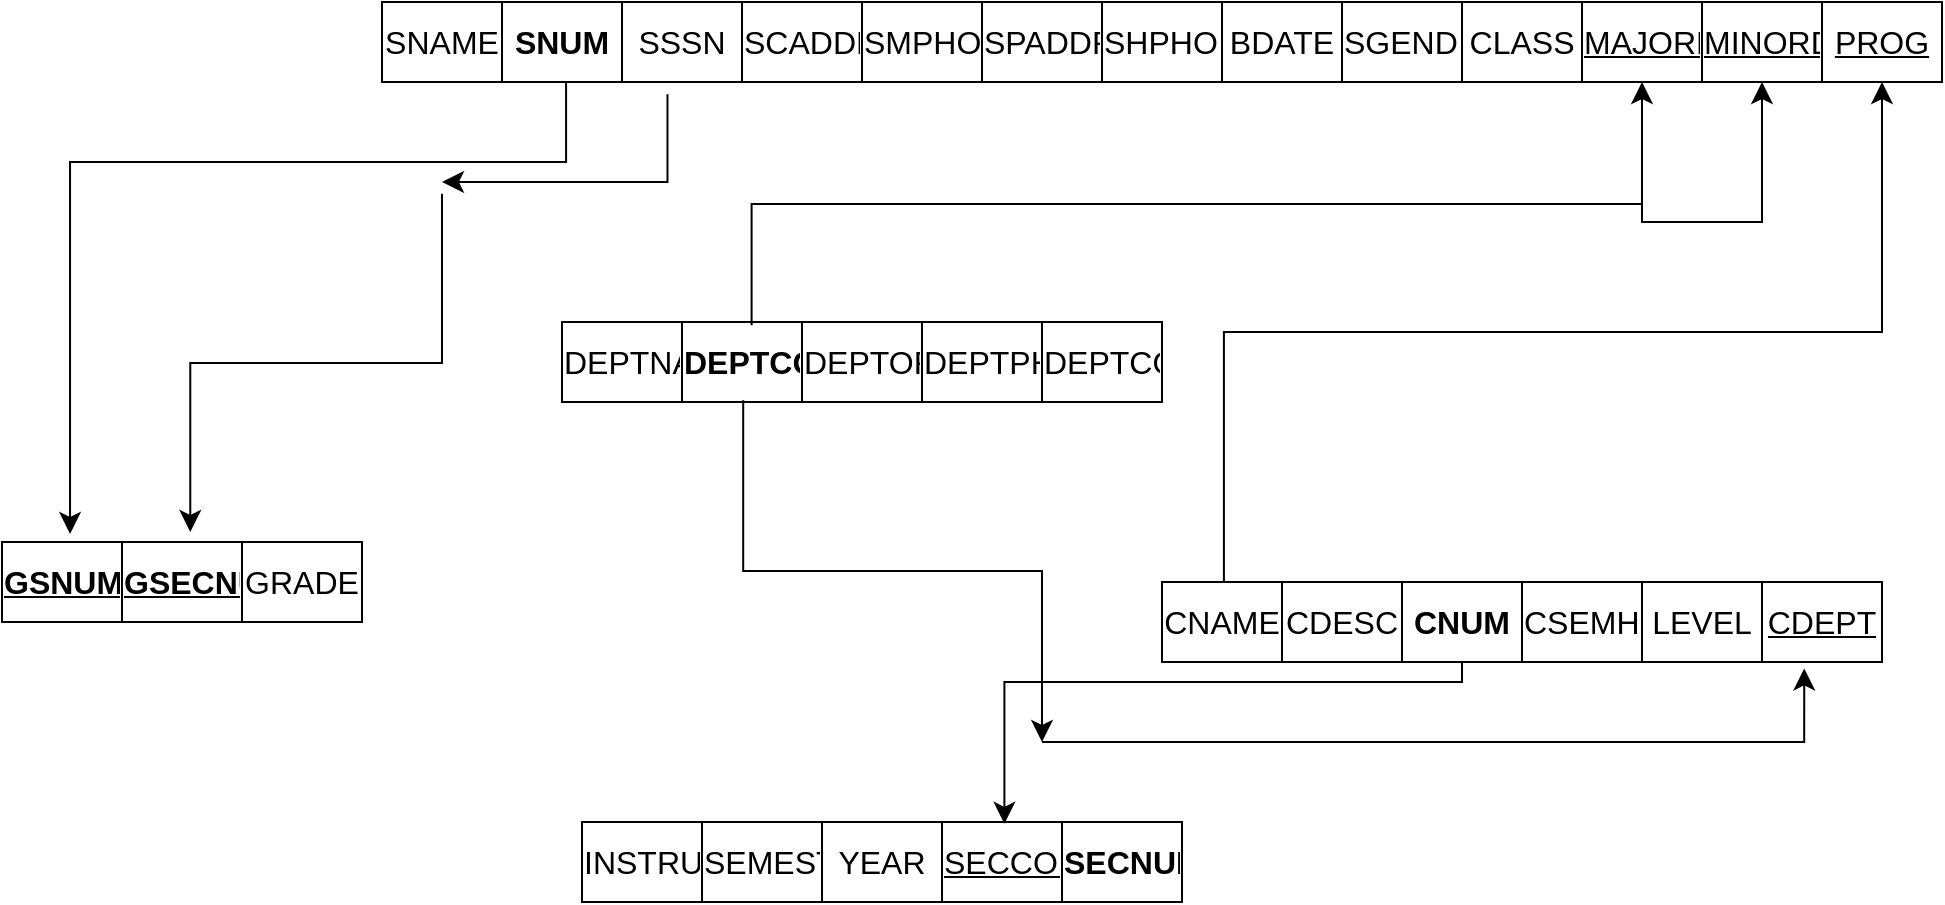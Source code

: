 <mxfile version="24.0.7" type="github">
  <diagram id="R2lEEEUBdFMjLlhIrx00" name="Page-1">
    <mxGraphModel dx="1923" dy="825" grid="1" gridSize="10" guides="1" tooltips="1" connect="1" arrows="1" fold="1" page="1" pageScale="1" pageWidth="850" pageHeight="1100" math="0" shadow="0" extFonts="Permanent Marker^https://fonts.googleapis.com/css?family=Permanent+Marker">
      <root>
        <mxCell id="0" />
        <mxCell id="1" parent="0" />
        <mxCell id="27mfUBCucAGrgyDFPcfm-1" value="" style="shape=table;startSize=0;container=1;collapsible=0;childLayout=tableLayout;fontSize=16;shadow=0;" vertex="1" parent="1">
          <mxGeometry x="20" y="170" width="780" height="40" as="geometry" />
        </mxCell>
        <mxCell id="27mfUBCucAGrgyDFPcfm-2" value="" style="shape=tableRow;horizontal=0;startSize=0;swimlaneHead=0;swimlaneBody=0;strokeColor=inherit;top=0;left=0;bottom=0;right=0;collapsible=0;dropTarget=0;fillColor=none;points=[[0,0.5],[1,0.5]];portConstraint=eastwest;fontSize=16;" vertex="1" parent="27mfUBCucAGrgyDFPcfm-1">
          <mxGeometry width="780" height="40" as="geometry" />
        </mxCell>
        <mxCell id="27mfUBCucAGrgyDFPcfm-27" value="SNAME" style="shape=partialRectangle;html=1;whiteSpace=wrap;connectable=0;strokeColor=inherit;overflow=hidden;fillColor=none;top=0;left=0;bottom=0;right=0;pointerEvents=1;fontSize=16;" vertex="1" parent="27mfUBCucAGrgyDFPcfm-2">
          <mxGeometry width="60" height="40" as="geometry">
            <mxRectangle width="60" height="40" as="alternateBounds" />
          </mxGeometry>
        </mxCell>
        <mxCell id="27mfUBCucAGrgyDFPcfm-26" value="&lt;b&gt;SNUM&lt;/b&gt;" style="shape=partialRectangle;html=1;whiteSpace=wrap;connectable=0;strokeColor=inherit;overflow=hidden;fillColor=none;top=0;left=0;bottom=0;right=0;pointerEvents=1;fontSize=16;" vertex="1" parent="27mfUBCucAGrgyDFPcfm-2">
          <mxGeometry x="60" width="60" height="40" as="geometry">
            <mxRectangle width="60" height="40" as="alternateBounds" />
          </mxGeometry>
        </mxCell>
        <mxCell id="27mfUBCucAGrgyDFPcfm-25" value="SSSN" style="shape=partialRectangle;html=1;whiteSpace=wrap;connectable=0;strokeColor=inherit;overflow=hidden;fillColor=none;top=0;left=0;bottom=0;right=0;pointerEvents=1;fontSize=16;" vertex="1" parent="27mfUBCucAGrgyDFPcfm-2">
          <mxGeometry x="120" width="60" height="40" as="geometry">
            <mxRectangle width="60" height="40" as="alternateBounds" />
          </mxGeometry>
        </mxCell>
        <mxCell id="27mfUBCucAGrgyDFPcfm-24" value="SCADDR" style="shape=partialRectangle;html=1;whiteSpace=wrap;connectable=0;strokeColor=inherit;overflow=hidden;fillColor=none;top=0;left=0;bottom=0;right=0;pointerEvents=1;fontSize=16;" vertex="1" parent="27mfUBCucAGrgyDFPcfm-2">
          <mxGeometry x="180" width="60" height="40" as="geometry">
            <mxRectangle width="60" height="40" as="alternateBounds" />
          </mxGeometry>
        </mxCell>
        <mxCell id="27mfUBCucAGrgyDFPcfm-23" value="SMPHONE" style="shape=partialRectangle;html=1;whiteSpace=wrap;connectable=0;strokeColor=inherit;overflow=hidden;fillColor=none;top=0;left=0;bottom=0;right=0;pointerEvents=1;fontSize=16;" vertex="1" parent="27mfUBCucAGrgyDFPcfm-2">
          <mxGeometry x="240" width="60" height="40" as="geometry">
            <mxRectangle width="60" height="40" as="alternateBounds" />
          </mxGeometry>
        </mxCell>
        <mxCell id="27mfUBCucAGrgyDFPcfm-22" value="SPADDR" style="shape=partialRectangle;html=1;whiteSpace=wrap;connectable=0;strokeColor=inherit;overflow=hidden;fillColor=none;top=0;left=0;bottom=0;right=0;pointerEvents=1;fontSize=16;" vertex="1" parent="27mfUBCucAGrgyDFPcfm-2">
          <mxGeometry x="300" width="60" height="40" as="geometry">
            <mxRectangle width="60" height="40" as="alternateBounds" />
          </mxGeometry>
        </mxCell>
        <mxCell id="27mfUBCucAGrgyDFPcfm-21" value="SHPHONE" style="shape=partialRectangle;html=1;whiteSpace=wrap;connectable=0;strokeColor=inherit;overflow=hidden;fillColor=none;top=0;left=0;bottom=0;right=0;pointerEvents=1;fontSize=16;" vertex="1" parent="27mfUBCucAGrgyDFPcfm-2">
          <mxGeometry x="360" width="60" height="40" as="geometry">
            <mxRectangle width="60" height="40" as="alternateBounds" />
          </mxGeometry>
        </mxCell>
        <mxCell id="27mfUBCucAGrgyDFPcfm-20" value="BDATE" style="shape=partialRectangle;html=1;whiteSpace=wrap;connectable=0;strokeColor=inherit;overflow=hidden;fillColor=none;top=0;left=0;bottom=0;right=0;pointerEvents=1;fontSize=16;" vertex="1" parent="27mfUBCucAGrgyDFPcfm-2">
          <mxGeometry x="420" width="60" height="40" as="geometry">
            <mxRectangle width="60" height="40" as="alternateBounds" />
          </mxGeometry>
        </mxCell>
        <mxCell id="27mfUBCucAGrgyDFPcfm-19" value="SGENDER" style="shape=partialRectangle;html=1;whiteSpace=wrap;connectable=0;strokeColor=inherit;overflow=hidden;fillColor=none;top=0;left=0;bottom=0;right=0;pointerEvents=1;fontSize=16;" vertex="1" parent="27mfUBCucAGrgyDFPcfm-2">
          <mxGeometry x="480" width="60" height="40" as="geometry">
            <mxRectangle width="60" height="40" as="alternateBounds" />
          </mxGeometry>
        </mxCell>
        <mxCell id="27mfUBCucAGrgyDFPcfm-3" value="CLASS" style="shape=partialRectangle;html=1;whiteSpace=wrap;connectable=0;strokeColor=inherit;overflow=hidden;fillColor=none;top=0;left=0;bottom=0;right=0;pointerEvents=1;fontSize=16;" vertex="1" parent="27mfUBCucAGrgyDFPcfm-2">
          <mxGeometry x="540" width="60" height="40" as="geometry">
            <mxRectangle width="60" height="40" as="alternateBounds" />
          </mxGeometry>
        </mxCell>
        <mxCell id="27mfUBCucAGrgyDFPcfm-4" value="&lt;u&gt;MAJORDEPTCODE&lt;/u&gt;" style="shape=partialRectangle;html=1;whiteSpace=wrap;connectable=0;strokeColor=inherit;overflow=hidden;fillColor=none;top=0;left=0;bottom=0;right=0;pointerEvents=1;fontSize=16;" vertex="1" parent="27mfUBCucAGrgyDFPcfm-2">
          <mxGeometry x="600" width="60" height="40" as="geometry">
            <mxRectangle width="60" height="40" as="alternateBounds" />
          </mxGeometry>
        </mxCell>
        <mxCell id="27mfUBCucAGrgyDFPcfm-5" value="&lt;u&gt;MINORDEPTCODE&lt;/u&gt;" style="shape=partialRectangle;html=1;whiteSpace=wrap;connectable=0;strokeColor=inherit;overflow=hidden;fillColor=none;top=0;left=0;bottom=0;right=0;pointerEvents=1;fontSize=16;" vertex="1" parent="27mfUBCucAGrgyDFPcfm-2">
          <mxGeometry x="660" width="60" height="40" as="geometry">
            <mxRectangle width="60" height="40" as="alternateBounds" />
          </mxGeometry>
        </mxCell>
        <mxCell id="27mfUBCucAGrgyDFPcfm-67" value="&lt;u&gt;PROG&lt;/u&gt;" style="shape=partialRectangle;html=1;whiteSpace=wrap;connectable=0;strokeColor=inherit;overflow=hidden;fillColor=none;top=0;left=0;bottom=0;right=0;pointerEvents=1;fontSize=16;" vertex="1" parent="27mfUBCucAGrgyDFPcfm-2">
          <mxGeometry x="720" width="60" height="40" as="geometry">
            <mxRectangle width="60" height="40" as="alternateBounds" />
          </mxGeometry>
        </mxCell>
        <mxCell id="27mfUBCucAGrgyDFPcfm-28" value="" style="shape=table;startSize=0;container=1;collapsible=0;childLayout=tableLayout;fontSize=16;shadow=0;" vertex="1" parent="1">
          <mxGeometry x="110" y="330" width="300" height="40" as="geometry" />
        </mxCell>
        <mxCell id="27mfUBCucAGrgyDFPcfm-29" value="" style="shape=tableRow;horizontal=0;startSize=0;swimlaneHead=0;swimlaneBody=0;strokeColor=inherit;top=0;left=0;bottom=0;right=0;collapsible=0;dropTarget=0;fillColor=none;points=[[0,0.5],[1,0.5]];portConstraint=eastwest;fontSize=16;" vertex="1" parent="27mfUBCucAGrgyDFPcfm-28">
          <mxGeometry width="300" height="40" as="geometry" />
        </mxCell>
        <mxCell id="27mfUBCucAGrgyDFPcfm-30" value="DEPTNAME" style="shape=partialRectangle;html=1;whiteSpace=wrap;connectable=0;strokeColor=inherit;overflow=hidden;fillColor=none;top=0;left=0;bottom=0;right=0;pointerEvents=1;fontSize=16;" vertex="1" parent="27mfUBCucAGrgyDFPcfm-29">
          <mxGeometry width="60" height="40" as="geometry">
            <mxRectangle width="60" height="40" as="alternateBounds" />
          </mxGeometry>
        </mxCell>
        <mxCell id="27mfUBCucAGrgyDFPcfm-31" value="&lt;b&gt;DEPTCODE&lt;/b&gt;" style="shape=partialRectangle;html=1;whiteSpace=wrap;connectable=0;strokeColor=inherit;overflow=hidden;fillColor=none;top=0;left=0;bottom=0;right=0;pointerEvents=1;fontSize=16;" vertex="1" parent="27mfUBCucAGrgyDFPcfm-29">
          <mxGeometry x="60" width="60" height="40" as="geometry">
            <mxRectangle width="60" height="40" as="alternateBounds" />
          </mxGeometry>
        </mxCell>
        <mxCell id="27mfUBCucAGrgyDFPcfm-32" value="DEPTOFFICE" style="shape=partialRectangle;html=1;whiteSpace=wrap;connectable=0;strokeColor=inherit;overflow=hidden;fillColor=none;top=0;left=0;bottom=0;right=0;pointerEvents=1;fontSize=16;" vertex="1" parent="27mfUBCucAGrgyDFPcfm-29">
          <mxGeometry x="120" width="60" height="40" as="geometry">
            <mxRectangle width="60" height="40" as="alternateBounds" />
          </mxGeometry>
        </mxCell>
        <mxCell id="27mfUBCucAGrgyDFPcfm-33" value="DEPTPHONE" style="shape=partialRectangle;html=1;whiteSpace=wrap;connectable=0;strokeColor=inherit;overflow=hidden;fillColor=none;top=0;left=0;bottom=0;right=0;pointerEvents=1;fontSize=16;" vertex="1" parent="27mfUBCucAGrgyDFPcfm-29">
          <mxGeometry x="180" width="60" height="40" as="geometry">
            <mxRectangle width="60" height="40" as="alternateBounds" />
          </mxGeometry>
        </mxCell>
        <mxCell id="27mfUBCucAGrgyDFPcfm-34" value="DEPTCOLLEGE" style="shape=partialRectangle;html=1;whiteSpace=wrap;connectable=0;strokeColor=inherit;overflow=hidden;fillColor=none;top=0;left=0;bottom=0;right=0;pointerEvents=1;fontSize=16;" vertex="1" parent="27mfUBCucAGrgyDFPcfm-29">
          <mxGeometry x="240" width="60" height="40" as="geometry">
            <mxRectangle width="60" height="40" as="alternateBounds" />
          </mxGeometry>
        </mxCell>
        <mxCell id="27mfUBCucAGrgyDFPcfm-42" value="" style="shape=table;startSize=0;container=1;collapsible=0;childLayout=tableLayout;fontSize=16;shadow=0;" vertex="1" parent="1">
          <mxGeometry x="410" y="460" width="360" height="40" as="geometry" />
        </mxCell>
        <mxCell id="27mfUBCucAGrgyDFPcfm-43" value="" style="shape=tableRow;horizontal=0;startSize=0;swimlaneHead=0;swimlaneBody=0;strokeColor=inherit;top=0;left=0;bottom=0;right=0;collapsible=0;dropTarget=0;fillColor=none;points=[[0,0.5],[1,0.5]];portConstraint=eastwest;fontSize=16;" vertex="1" parent="27mfUBCucAGrgyDFPcfm-42">
          <mxGeometry width="360" height="40" as="geometry" />
        </mxCell>
        <mxCell id="27mfUBCucAGrgyDFPcfm-44" value="CNAME" style="shape=partialRectangle;html=1;whiteSpace=wrap;connectable=0;strokeColor=inherit;overflow=hidden;fillColor=none;top=0;left=0;bottom=0;right=0;pointerEvents=1;fontSize=16;" vertex="1" parent="27mfUBCucAGrgyDFPcfm-43">
          <mxGeometry width="60" height="40" as="geometry">
            <mxRectangle width="60" height="40" as="alternateBounds" />
          </mxGeometry>
        </mxCell>
        <mxCell id="27mfUBCucAGrgyDFPcfm-45" value="CDESC" style="shape=partialRectangle;html=1;whiteSpace=wrap;connectable=0;strokeColor=inherit;overflow=hidden;fillColor=none;top=0;left=0;bottom=0;right=0;pointerEvents=1;fontSize=16;" vertex="1" parent="27mfUBCucAGrgyDFPcfm-43">
          <mxGeometry x="60" width="60" height="40" as="geometry">
            <mxRectangle width="60" height="40" as="alternateBounds" />
          </mxGeometry>
        </mxCell>
        <mxCell id="27mfUBCucAGrgyDFPcfm-46" value="&lt;b&gt;CNUM&lt;/b&gt;" style="shape=partialRectangle;html=1;whiteSpace=wrap;connectable=0;strokeColor=inherit;overflow=hidden;fillColor=none;top=0;left=0;bottom=0;right=0;pointerEvents=1;fontSize=16;" vertex="1" parent="27mfUBCucAGrgyDFPcfm-43">
          <mxGeometry x="120" width="60" height="40" as="geometry">
            <mxRectangle width="60" height="40" as="alternateBounds" />
          </mxGeometry>
        </mxCell>
        <mxCell id="27mfUBCucAGrgyDFPcfm-47" value="CSEMHOURS" style="shape=partialRectangle;html=1;whiteSpace=wrap;connectable=0;strokeColor=inherit;overflow=hidden;fillColor=none;top=0;left=0;bottom=0;right=0;pointerEvents=1;fontSize=16;" vertex="1" parent="27mfUBCucAGrgyDFPcfm-43">
          <mxGeometry x="180" width="60" height="40" as="geometry">
            <mxRectangle width="60" height="40" as="alternateBounds" />
          </mxGeometry>
        </mxCell>
        <mxCell id="27mfUBCucAGrgyDFPcfm-48" value="LEVEL" style="shape=partialRectangle;html=1;whiteSpace=wrap;connectable=0;strokeColor=inherit;overflow=hidden;fillColor=none;top=0;left=0;bottom=0;right=0;pointerEvents=1;fontSize=16;" vertex="1" parent="27mfUBCucAGrgyDFPcfm-43">
          <mxGeometry x="240" width="60" height="40" as="geometry">
            <mxRectangle width="60" height="40" as="alternateBounds" />
          </mxGeometry>
        </mxCell>
        <mxCell id="27mfUBCucAGrgyDFPcfm-49" value="&lt;u&gt;CDEPT&lt;/u&gt;" style="shape=partialRectangle;html=1;whiteSpace=wrap;connectable=0;strokeColor=inherit;overflow=hidden;fillColor=none;top=0;left=0;bottom=0;right=0;pointerEvents=1;fontSize=16;" vertex="1" parent="27mfUBCucAGrgyDFPcfm-43">
          <mxGeometry x="300" width="60" height="40" as="geometry">
            <mxRectangle width="60" height="40" as="alternateBounds" />
          </mxGeometry>
        </mxCell>
        <mxCell id="27mfUBCucAGrgyDFPcfm-50" value="" style="shape=table;startSize=0;container=1;collapsible=0;childLayout=tableLayout;fontSize=16;shadow=0;" vertex="1" parent="1">
          <mxGeometry x="120" y="580" width="300" height="40" as="geometry" />
        </mxCell>
        <mxCell id="27mfUBCucAGrgyDFPcfm-51" value="" style="shape=tableRow;horizontal=0;startSize=0;swimlaneHead=0;swimlaneBody=0;strokeColor=inherit;top=0;left=0;bottom=0;right=0;collapsible=0;dropTarget=0;fillColor=none;points=[[0,0.5],[1,0.5]];portConstraint=eastwest;fontSize=16;" vertex="1" parent="27mfUBCucAGrgyDFPcfm-50">
          <mxGeometry width="300" height="40" as="geometry" />
        </mxCell>
        <mxCell id="27mfUBCucAGrgyDFPcfm-52" value="INSTRUCTORNAME" style="shape=partialRectangle;html=1;whiteSpace=wrap;connectable=0;strokeColor=inherit;overflow=hidden;fillColor=none;top=0;left=0;bottom=0;right=0;pointerEvents=1;fontSize=16;" vertex="1" parent="27mfUBCucAGrgyDFPcfm-51">
          <mxGeometry width="60" height="40" as="geometry">
            <mxRectangle width="60" height="40" as="alternateBounds" />
          </mxGeometry>
        </mxCell>
        <mxCell id="27mfUBCucAGrgyDFPcfm-53" value="SEMESTER" style="shape=partialRectangle;html=1;whiteSpace=wrap;connectable=0;strokeColor=inherit;overflow=hidden;fillColor=none;top=0;left=0;bottom=0;right=0;pointerEvents=1;fontSize=16;" vertex="1" parent="27mfUBCucAGrgyDFPcfm-51">
          <mxGeometry x="60" width="60" height="40" as="geometry">
            <mxRectangle width="60" height="40" as="alternateBounds" />
          </mxGeometry>
        </mxCell>
        <mxCell id="27mfUBCucAGrgyDFPcfm-54" value="YEAR" style="shape=partialRectangle;html=1;whiteSpace=wrap;connectable=0;strokeColor=inherit;overflow=hidden;fillColor=none;top=0;left=0;bottom=0;right=0;pointerEvents=1;fontSize=16;" vertex="1" parent="27mfUBCucAGrgyDFPcfm-51">
          <mxGeometry x="120" width="60" height="40" as="geometry">
            <mxRectangle width="60" height="40" as="alternateBounds" />
          </mxGeometry>
        </mxCell>
        <mxCell id="27mfUBCucAGrgyDFPcfm-55" value="&lt;u&gt;SECCOURSE&lt;/u&gt;" style="shape=partialRectangle;html=1;whiteSpace=wrap;connectable=0;strokeColor=inherit;overflow=hidden;fillColor=none;top=0;left=0;bottom=0;right=0;pointerEvents=1;fontSize=16;" vertex="1" parent="27mfUBCucAGrgyDFPcfm-51">
          <mxGeometry x="180" width="60" height="40" as="geometry">
            <mxRectangle width="60" height="40" as="alternateBounds" />
          </mxGeometry>
        </mxCell>
        <mxCell id="27mfUBCucAGrgyDFPcfm-56" value="&lt;b&gt;SECNUM&lt;/b&gt;" style="shape=partialRectangle;html=1;whiteSpace=wrap;connectable=0;strokeColor=inherit;overflow=hidden;fillColor=none;top=0;left=0;bottom=0;right=0;pointerEvents=1;fontSize=16;" vertex="1" parent="27mfUBCucAGrgyDFPcfm-51">
          <mxGeometry x="240" width="60" height="40" as="geometry">
            <mxRectangle width="60" height="40" as="alternateBounds" />
          </mxGeometry>
        </mxCell>
        <mxCell id="27mfUBCucAGrgyDFPcfm-58" value="" style="shape=table;startSize=0;container=1;collapsible=0;childLayout=tableLayout;fontSize=16;shadow=0;" vertex="1" parent="1">
          <mxGeometry x="-170" y="440" width="180" height="40" as="geometry" />
        </mxCell>
        <mxCell id="27mfUBCucAGrgyDFPcfm-59" value="" style="shape=tableRow;horizontal=0;startSize=0;swimlaneHead=0;swimlaneBody=0;strokeColor=inherit;top=0;left=0;bottom=0;right=0;collapsible=0;dropTarget=0;fillColor=none;points=[[0,0.5],[1,0.5]];portConstraint=eastwest;fontSize=16;" vertex="1" parent="27mfUBCucAGrgyDFPcfm-58">
          <mxGeometry width="180" height="40" as="geometry" />
        </mxCell>
        <mxCell id="27mfUBCucAGrgyDFPcfm-60" value="&lt;b&gt;&lt;u&gt;GSNUM&lt;/u&gt;&lt;/b&gt;" style="shape=partialRectangle;html=1;whiteSpace=wrap;connectable=0;strokeColor=inherit;overflow=hidden;fillColor=none;top=0;left=0;bottom=0;right=0;pointerEvents=1;fontSize=16;" vertex="1" parent="27mfUBCucAGrgyDFPcfm-59">
          <mxGeometry width="60" height="40" as="geometry">
            <mxRectangle width="60" height="40" as="alternateBounds" />
          </mxGeometry>
        </mxCell>
        <mxCell id="27mfUBCucAGrgyDFPcfm-61" value="&lt;b&gt;&lt;u&gt;GSECNUM&lt;/u&gt;&lt;/b&gt;" style="shape=partialRectangle;html=1;whiteSpace=wrap;connectable=0;strokeColor=inherit;overflow=hidden;fillColor=none;top=0;left=0;bottom=0;right=0;pointerEvents=1;fontSize=16;" vertex="1" parent="27mfUBCucAGrgyDFPcfm-59">
          <mxGeometry x="60" width="60" height="40" as="geometry">
            <mxRectangle width="60" height="40" as="alternateBounds" />
          </mxGeometry>
        </mxCell>
        <mxCell id="27mfUBCucAGrgyDFPcfm-62" value="GRADE" style="shape=partialRectangle;html=1;whiteSpace=wrap;connectable=0;strokeColor=inherit;overflow=hidden;fillColor=none;top=0;left=0;bottom=0;right=0;pointerEvents=1;fontSize=16;" vertex="1" parent="27mfUBCucAGrgyDFPcfm-59">
          <mxGeometry x="120" width="60" height="40" as="geometry">
            <mxRectangle width="60" height="40" as="alternateBounds" />
          </mxGeometry>
        </mxCell>
        <mxCell id="27mfUBCucAGrgyDFPcfm-70" value="" style="edgeStyle=segmentEdgeStyle;endArrow=classic;html=1;curved=0;rounded=0;endSize=8;startSize=8;fontSize=12;" edge="1" parent="1">
          <mxGeometry width="50" height="50" relative="1" as="geometry">
            <mxPoint x="650" y="270" as="sourcePoint" />
            <mxPoint x="710" y="210" as="targetPoint" />
            <Array as="points">
              <mxPoint x="650" y="280" />
              <mxPoint x="710" y="280" />
            </Array>
          </mxGeometry>
        </mxCell>
        <mxCell id="27mfUBCucAGrgyDFPcfm-71" value="" style="edgeStyle=elbowEdgeStyle;elbow=vertical;endArrow=classic;html=1;curved=0;rounded=0;endSize=8;startSize=8;fontSize=12;exitX=0.316;exitY=0.042;exitDx=0;exitDy=0;exitPerimeter=0;" edge="1" parent="1" source="27mfUBCucAGrgyDFPcfm-29">
          <mxGeometry width="50" height="50" relative="1" as="geometry">
            <mxPoint x="600" y="260" as="sourcePoint" />
            <mxPoint x="650" y="210" as="targetPoint" />
          </mxGeometry>
        </mxCell>
        <mxCell id="27mfUBCucAGrgyDFPcfm-72" value="" style="edgeStyle=elbowEdgeStyle;elbow=vertical;endArrow=classic;html=1;curved=0;rounded=0;endSize=8;startSize=8;fontSize=12;exitX=0.086;exitY=0;exitDx=0;exitDy=0;exitPerimeter=0;" edge="1" parent="1" source="27mfUBCucAGrgyDFPcfm-43">
          <mxGeometry width="50" height="50" relative="1" as="geometry">
            <mxPoint x="720" y="260" as="sourcePoint" />
            <mxPoint x="770" y="210" as="targetPoint" />
          </mxGeometry>
        </mxCell>
        <mxCell id="27mfUBCucAGrgyDFPcfm-73" value="" style="edgeStyle=elbowEdgeStyle;elbow=vertical;endArrow=classic;html=1;curved=0;rounded=0;endSize=8;startSize=8;fontSize=12;entryX=0.189;entryY=-0.1;entryDx=0;entryDy=0;entryPerimeter=0;exitX=0.118;exitY=1;exitDx=0;exitDy=0;exitPerimeter=0;" edge="1" parent="1" source="27mfUBCucAGrgyDFPcfm-2" target="27mfUBCucAGrgyDFPcfm-59">
          <mxGeometry width="50" height="50" relative="1" as="geometry">
            <mxPoint x="-60" y="350" as="sourcePoint" />
            <mxPoint x="-10" y="300" as="targetPoint" />
            <Array as="points">
              <mxPoint y="250" />
            </Array>
          </mxGeometry>
        </mxCell>
        <mxCell id="27mfUBCucAGrgyDFPcfm-74" value="" style="edgeStyle=elbowEdgeStyle;elbow=vertical;endArrow=classic;html=1;curved=0;rounded=0;endSize=8;startSize=8;fontSize=12;entryX=0.523;entryY=-0.125;entryDx=0;entryDy=0;entryPerimeter=0;" edge="1" parent="1" target="27mfUBCucAGrgyDFPcfm-59">
          <mxGeometry width="50" height="50" relative="1" as="geometry">
            <mxPoint x="50" y="265.824" as="sourcePoint" />
            <mxPoint x="50" y="300" as="targetPoint" />
          </mxGeometry>
        </mxCell>
        <mxCell id="27mfUBCucAGrgyDFPcfm-76" value="" style="edgeStyle=elbowEdgeStyle;elbow=vertical;endArrow=classic;html=1;curved=0;rounded=0;endSize=8;startSize=8;fontSize=12;exitX=0.183;exitY=1.154;exitDx=0;exitDy=0;exitPerimeter=0;" edge="1" parent="1" source="27mfUBCucAGrgyDFPcfm-2">
          <mxGeometry width="50" height="50" relative="1" as="geometry">
            <mxPoint x="120" y="270" as="sourcePoint" />
            <mxPoint x="50" y="260" as="targetPoint" />
            <Array as="points">
              <mxPoint x="110" y="260" />
            </Array>
          </mxGeometry>
        </mxCell>
        <mxCell id="27mfUBCucAGrgyDFPcfm-78" value="" style="edgeStyle=elbowEdgeStyle;elbow=vertical;endArrow=classic;html=1;curved=0;rounded=0;endSize=8;startSize=8;fontSize=12;exitX=0.302;exitY=0.978;exitDx=0;exitDy=0;exitPerimeter=0;" edge="1" parent="1" source="27mfUBCucAGrgyDFPcfm-29">
          <mxGeometry width="50" height="50" relative="1" as="geometry">
            <mxPoint x="180" y="500" as="sourcePoint" />
            <mxPoint x="350" y="540" as="targetPoint" />
          </mxGeometry>
        </mxCell>
        <mxCell id="27mfUBCucAGrgyDFPcfm-79" value="" style="edgeStyle=segmentEdgeStyle;endArrow=classic;html=1;curved=0;rounded=0;endSize=8;startSize=8;fontSize=12;entryX=0.892;entryY=1.081;entryDx=0;entryDy=0;entryPerimeter=0;" edge="1" parent="1" target="27mfUBCucAGrgyDFPcfm-43">
          <mxGeometry width="50" height="50" relative="1" as="geometry">
            <mxPoint x="350" y="540" as="sourcePoint" />
            <mxPoint x="400" y="490" as="targetPoint" />
          </mxGeometry>
        </mxCell>
        <mxCell id="27mfUBCucAGrgyDFPcfm-80" value="" style="edgeStyle=orthogonalEdgeStyle;elbow=horizontal;endArrow=classic;html=1;rounded=0;endSize=8;startSize=8;fontSize=12;entryX=0.704;entryY=0.022;entryDx=0;entryDy=0;entryPerimeter=0;" edge="1" parent="1" target="27mfUBCucAGrgyDFPcfm-51">
          <mxGeometry width="50" height="50" relative="1" as="geometry">
            <mxPoint x="560" y="500" as="sourcePoint" />
            <mxPoint x="510" y="510" as="targetPoint" />
            <Array as="points">
              <mxPoint x="560" y="510" />
              <mxPoint x="331" y="510" />
            </Array>
          </mxGeometry>
        </mxCell>
      </root>
    </mxGraphModel>
  </diagram>
</mxfile>
